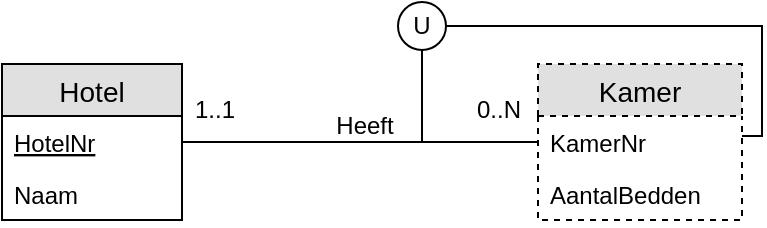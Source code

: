 <mxfile version="11.3.0" type="device" pages="1"><diagram id="jwaJcNqXWSOZmYPhH_Q-" name="Page-1"><mxGraphModel dx="510" dy="453" grid="1" gridSize="10" guides="1" tooltips="1" connect="1" arrows="1" fold="1" page="1" pageScale="1" pageWidth="850" pageHeight="1100" math="0" shadow="0"><root><mxCell id="0"/><mxCell id="1" parent="0"/><mxCell id="t_0V3kyykX7ewdRH9Sn4-1" value="" style="edgeStyle=orthogonalEdgeStyle;fontSize=12;html=1;endArrow=none;jumpSize=6;strokeWidth=1;endFill=0;rounded=0;jumpStyle=none;" parent="1" source="t_0V3kyykX7ewdRH9Sn4-8" target="t_0V3kyykX7ewdRH9Sn4-5" edge="1"><mxGeometry width="100" height="100" relative="1" as="geometry"><mxPoint x="280" y="160.857" as="sourcePoint"/><mxPoint x="480" y="156.286" as="targetPoint"/></mxGeometry></mxCell><mxCell id="t_0V3kyykX7ewdRH9Sn4-2" value="Heeft" style="text;html=1;resizable=0;points=[];align=center;verticalAlign=bottom;labelBackgroundColor=#ffffff;" parent="t_0V3kyykX7ewdRH9Sn4-1" vertex="1" connectable="0"><mxGeometry x="-0.025" y="-2" relative="1" as="geometry"><mxPoint x="3.5" y="-2" as="offset"/></mxGeometry></mxCell><mxCell id="t_0V3kyykX7ewdRH9Sn4-3" value="1..1" style="text;html=1;resizable=0;points=[];align=center;verticalAlign=middle;labelBackgroundColor=#ffffff;" parent="t_0V3kyykX7ewdRH9Sn4-1" vertex="1" connectable="0"><mxGeometry x="-0.884" y="-1" relative="1" as="geometry"><mxPoint x="5" y="-17" as="offset"/></mxGeometry></mxCell><mxCell id="t_0V3kyykX7ewdRH9Sn4-4" value="0..N" style="text;html=1;resizable=0;points=[];align=center;verticalAlign=middle;labelBackgroundColor=#ffffff;" parent="t_0V3kyykX7ewdRH9Sn4-1" vertex="1" connectable="0"><mxGeometry x="0.83" y="1" relative="1" as="geometry"><mxPoint x="-5" y="-15" as="offset"/></mxGeometry></mxCell><mxCell id="t_0V3kyykX7ewdRH9Sn4-5" value="Kamer" style="swimlane;fontStyle=0;childLayout=stackLayout;horizontal=1;startSize=26;fillColor=#e0e0e0;horizontalStack=0;resizeParent=1;resizeParentMax=0;resizeLast=0;collapsible=1;marginBottom=0;swimlaneFillColor=#ffffff;align=center;fontSize=14;html=0;dashed=1;" parent="1" vertex="1"><mxGeometry x="478" y="141" width="102" height="78" as="geometry"><mxRectangle x="390" y="147" width="70" height="26" as="alternateBounds"/></mxGeometry></mxCell><mxCell id="t_0V3kyykX7ewdRH9Sn4-6" value="KamerNr" style="text;strokeColor=none;fillColor=none;spacingLeft=4;spacingRight=4;overflow=hidden;rotatable=0;points=[[0,0.5],[1,0.5]];portConstraint=eastwest;fontSize=12;fontStyle=0;rounded=0;verticalAlign=top;" parent="t_0V3kyykX7ewdRH9Sn4-5" vertex="1"><mxGeometry y="26" width="102" height="26" as="geometry"/></mxCell><mxCell id="t_0V3kyykX7ewdRH9Sn4-7" value="AantalBedden" style="text;strokeColor=none;fillColor=none;spacingLeft=4;spacingRight=4;overflow=hidden;rotatable=0;points=[[0,0.5],[1,0.5]];portConstraint=eastwest;fontSize=12;" parent="t_0V3kyykX7ewdRH9Sn4-5" vertex="1"><mxGeometry y="52" width="102" height="26" as="geometry"/></mxCell><mxCell id="t_0V3kyykX7ewdRH9Sn4-8" value="Hotel" style="swimlane;fontStyle=0;childLayout=stackLayout;horizontal=1;startSize=26;fillColor=#e0e0e0;horizontalStack=0;resizeParent=1;resizeParentMax=0;resizeLast=0;collapsible=1;marginBottom=0;swimlaneFillColor=#ffffff;align=center;fontSize=14;html=0;" parent="1" vertex="1"><mxGeometry x="210" y="141" width="90" height="78" as="geometry"><mxRectangle x="60" y="147" width="70" height="26" as="alternateBounds"/></mxGeometry></mxCell><mxCell id="t_0V3kyykX7ewdRH9Sn4-9" value="HotelNr" style="text;strokeColor=none;fillColor=none;spacingLeft=4;spacingRight=4;overflow=hidden;rotatable=0;points=[[0,0.5],[1,0.5]];portConstraint=eastwest;fontSize=12;fontStyle=4" parent="t_0V3kyykX7ewdRH9Sn4-8" vertex="1"><mxGeometry y="26" width="90" height="26" as="geometry"/></mxCell><mxCell id="t_0V3kyykX7ewdRH9Sn4-10" value="Naam" style="text;strokeColor=none;fillColor=none;spacingLeft=4;spacingRight=4;overflow=hidden;rotatable=0;points=[[0,0.5],[1,0.5]];portConstraint=eastwest;fontSize=12;" parent="t_0V3kyykX7ewdRH9Sn4-8" vertex="1"><mxGeometry y="52" width="90" height="26" as="geometry"/></mxCell><mxCell id="t_0V3kyykX7ewdRH9Sn4-11" value="U" style="ellipse;whiteSpace=wrap;html=1;aspect=fixed;strokeColor=#000000;align=center;" parent="1" vertex="1"><mxGeometry x="408" y="110" width="24" height="24" as="geometry"/></mxCell><mxCell id="t_0V3kyykX7ewdRH9Sn4-12" value="" style="endArrow=none;html=1;strokeWidth=1;entryX=1;entryY=0.5;entryDx=0;entryDy=0;rounded=0;edgeStyle=orthogonalEdgeStyle;" parent="1" source="t_0V3kyykX7ewdRH9Sn4-6" target="t_0V3kyykX7ewdRH9Sn4-11" edge="1"><mxGeometry width="50" height="50" relative="1" as="geometry"><mxPoint x="510" y="100" as="sourcePoint"/><mxPoint x="560" y="50" as="targetPoint"/><Array as="points"><mxPoint x="590" y="177"/><mxPoint x="590" y="122"/></Array></mxGeometry></mxCell><mxCell id="t_0V3kyykX7ewdRH9Sn4-13" value="" style="endArrow=none;html=1;strokeWidth=1;entryX=0.5;entryY=1;entryDx=0;entryDy=0;" parent="1" target="t_0V3kyykX7ewdRH9Sn4-11" edge="1"><mxGeometry width="50" height="50" relative="1" as="geometry"><mxPoint x="420" y="180" as="sourcePoint"/><mxPoint x="260" y="240" as="targetPoint"/></mxGeometry></mxCell></root></mxGraphModel></diagram></mxfile>